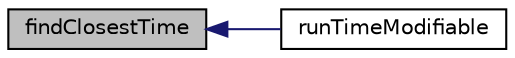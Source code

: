 digraph "findClosestTime"
{
  bgcolor="transparent";
  edge [fontname="Helvetica",fontsize="10",labelfontname="Helvetica",labelfontsize="10"];
  node [fontname="Helvetica",fontsize="10",shape=record];
  rankdir="LR";
  Node13401 [label="findClosestTime",height=0.2,width=0.4,color="black", fillcolor="grey75", style="filled", fontcolor="black"];
  Node13401 -> Node13402 [dir="back",color="midnightblue",fontsize="10",style="solid",fontname="Helvetica"];
  Node13402 [label="runTimeModifiable",height=0.2,width=0.4,color="black",URL="$a27457.html#a6b0d82b6a40b7f9c7627d6ccffd54c82",tooltip="Supports re-reading. "];
}
